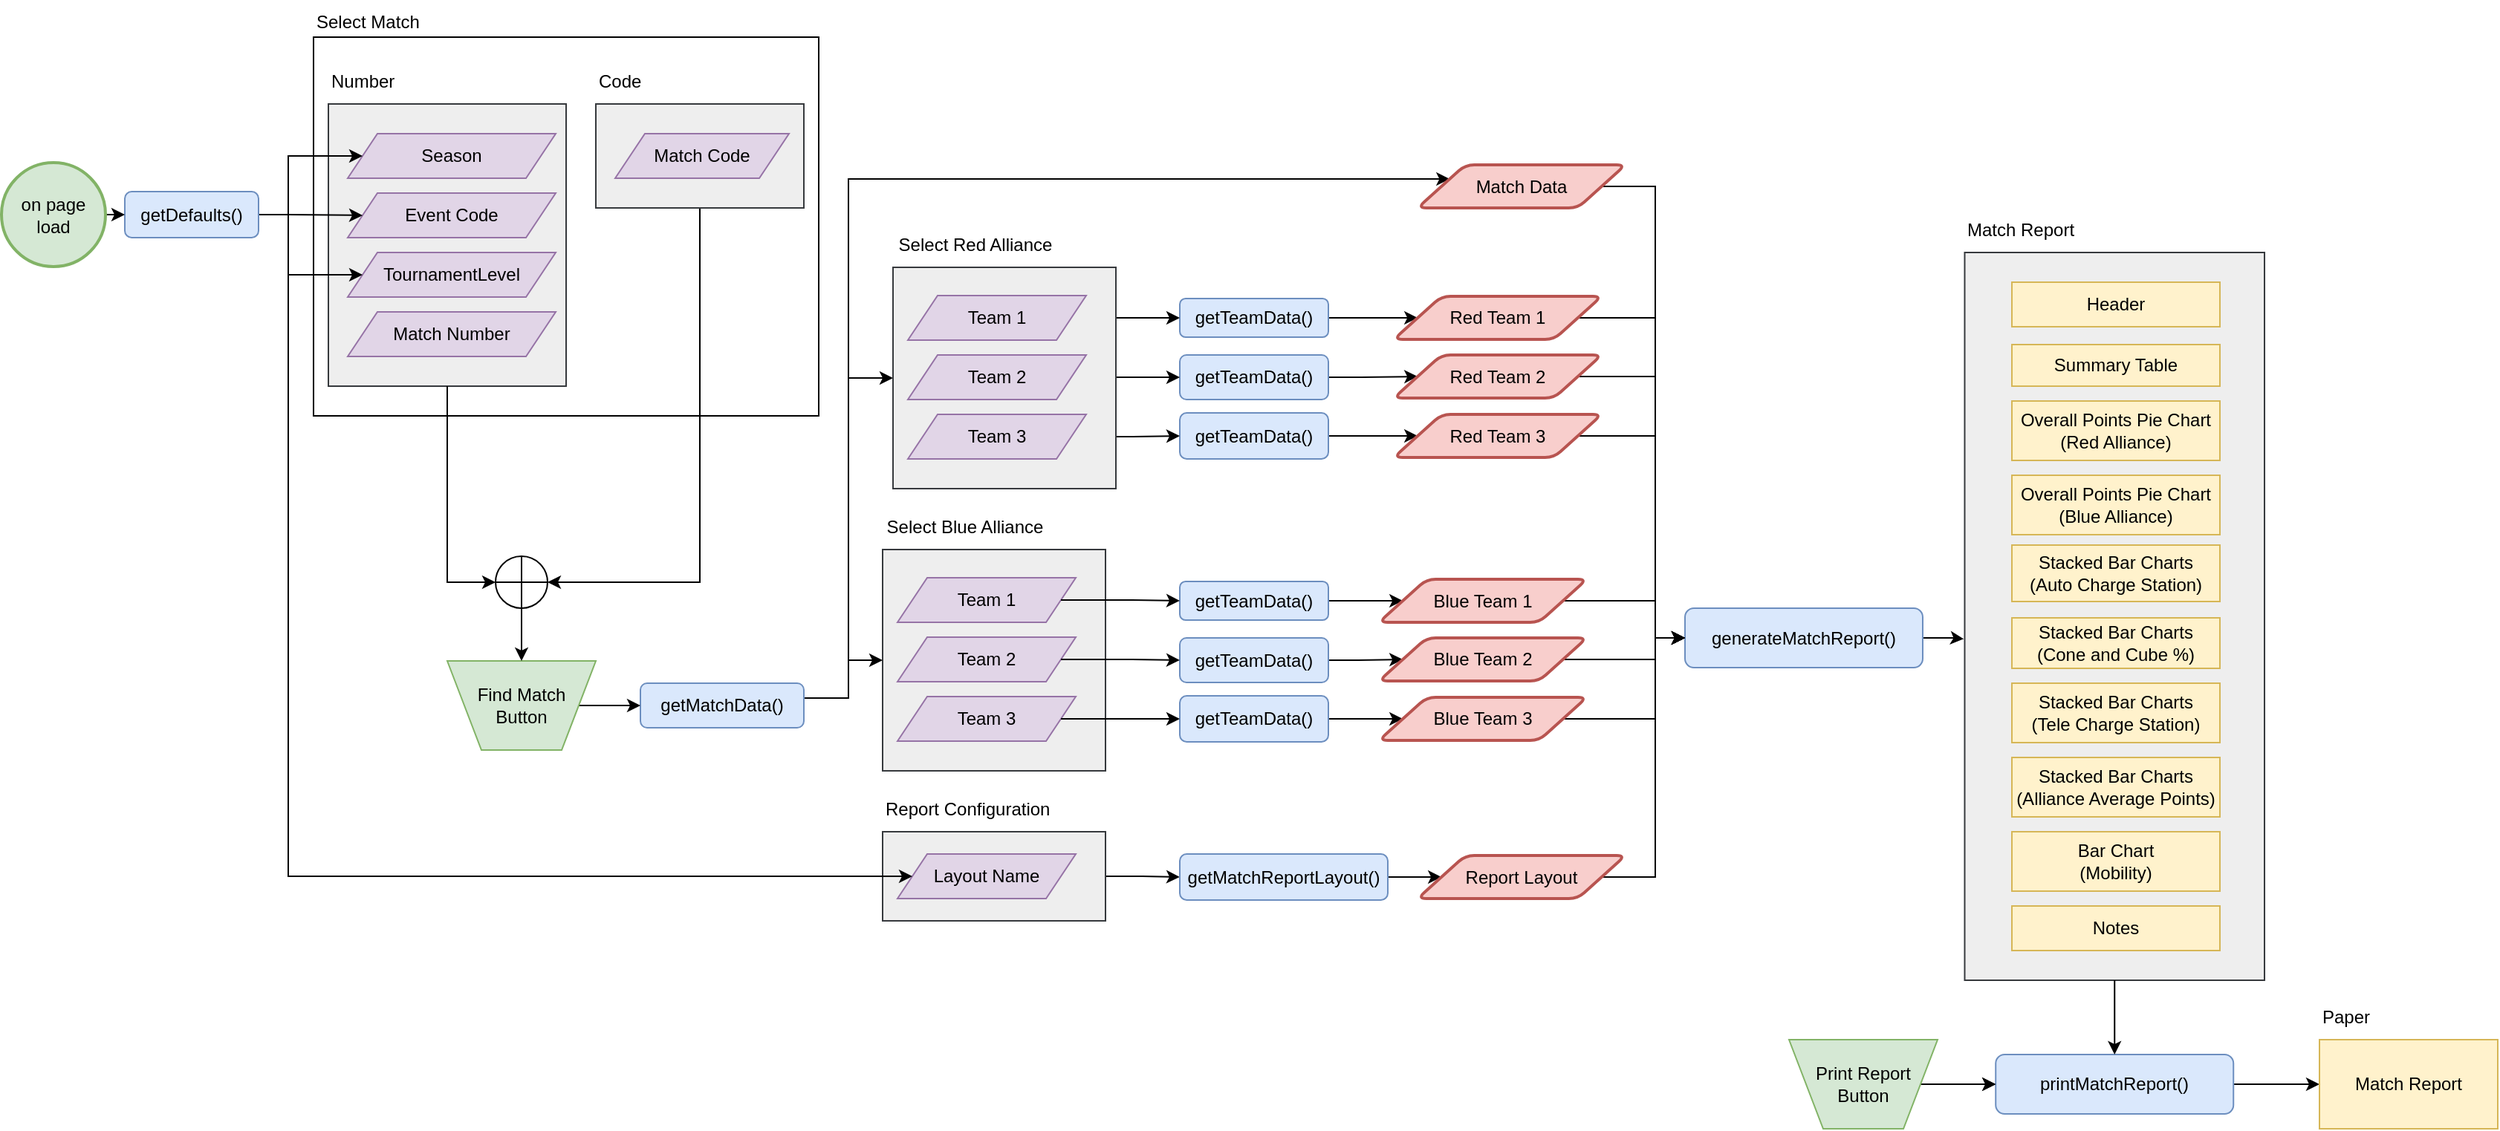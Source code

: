 <mxfile version="22.1.7" type="google">
  <diagram id="Z5OLpLAsLksBXLpLxAP1" name="Page-1">
    <mxGraphModel grid="1" page="1" gridSize="10" guides="1" tooltips="1" connect="1" arrows="1" fold="1" pageScale="1" pageWidth="850" pageHeight="1100" math="0" shadow="0">
      <root>
        <mxCell id="0" />
        <mxCell id="1" parent="0" />
        <mxCell id="R0Q2l2MmQuAHJMRnev2r-56" style="edgeStyle=orthogonalEdgeStyle;rounded=0;orthogonalLoop=1;jettySize=auto;html=1;entryX=-0.003;entryY=0.531;entryDx=0;entryDy=0;entryPerimeter=0;" edge="1" parent="1" source="aFEwpqFZGkhVa3lLTVIJ-1" target="aFEwpqFZGkhVa3lLTVIJ-15">
          <mxGeometry relative="1" as="geometry" />
        </mxCell>
        <mxCell id="aFEwpqFZGkhVa3lLTVIJ-1" value="generateMatchReport()" style="rounded=1;whiteSpace=wrap;html=1;fillColor=#dae8fc;strokeColor=#6c8ebf;" vertex="1" parent="1">
          <mxGeometry x="293" y="499.5" width="160" height="40" as="geometry" />
        </mxCell>
        <mxCell id="R0Q2l2MmQuAHJMRnev2r-148" style="edgeStyle=orthogonalEdgeStyle;rounded=0;orthogonalLoop=1;jettySize=auto;html=1;entryX=0;entryY=0.5;entryDx=0;entryDy=0;" edge="1" parent="1" source="R0Q2l2MmQuAHJMRnev2r-14" target="R0Q2l2MmQuAHJMRnev2r-138">
          <mxGeometry relative="1" as="geometry" />
        </mxCell>
        <mxCell id="R0Q2l2MmQuAHJMRnev2r-14" value="printMatchReport()" style="rounded=1;whiteSpace=wrap;html=1;fillColor=#dae8fc;strokeColor=#6c8ebf;" vertex="1" parent="1">
          <mxGeometry x="502.12" y="800" width="160" height="40" as="geometry" />
        </mxCell>
        <mxCell id="R0Q2l2MmQuAHJMRnev2r-55" value="" style="group;rotation=90;" connectable="0" vertex="1" parent="1">
          <mxGeometry x="308" y="180" width="210" height="520" as="geometry" />
        </mxCell>
        <mxCell id="aFEwpqFZGkhVa3lLTVIJ-15" value="" style="rounded=0;whiteSpace=wrap;html=1;fillColor=#eeeeee;strokeColor=#36393d;" vertex="1" parent="R0Q2l2MmQuAHJMRnev2r-55">
          <mxGeometry x="173.24" y="80" width="201.77" height="490" as="geometry" />
        </mxCell>
        <mxCell id="aFEwpqFZGkhVa3lLTVIJ-5" value="Overall Points Pie Chart&lt;br&gt;(Red Alliance)" style="rounded=0;whiteSpace=wrap;html=1;fillColor=#fff2cc;strokeColor=#d6b656;" vertex="1" parent="R0Q2l2MmQuAHJMRnev2r-55">
          <mxGeometry x="205.01" y="180" width="140" height="40" as="geometry" />
        </mxCell>
        <mxCell id="R0Q2l2MmQuAHJMRnev2r-11" value="Header" style="rounded=0;whiteSpace=wrap;html=1;fillColor=#fff2cc;strokeColor=#d6b656;" vertex="1" parent="R0Q2l2MmQuAHJMRnev2r-55">
          <mxGeometry x="205.01" y="100" width="140" height="30" as="geometry" />
        </mxCell>
        <mxCell id="R0Q2l2MmQuAHJMRnev2r-1" value="Match Report" style="text;html=1;align=left;verticalAlign=middle;resizable=0;points=[];autosize=1;strokeColor=none;fillColor=none;" vertex="1" parent="R0Q2l2MmQuAHJMRnev2r-55">
          <mxGeometry x="173.24" y="50" width="100" height="30" as="geometry" />
        </mxCell>
        <mxCell id="R0Q2l2MmQuAHJMRnev2r-50" value="Overall Points Pie Chart&lt;br&gt;(Blue Alliance)" style="rounded=0;whiteSpace=wrap;html=1;fillColor=#fff2cc;strokeColor=#d6b656;" vertex="1" parent="R0Q2l2MmQuAHJMRnev2r-55">
          <mxGeometry x="205.01" y="230" width="140" height="40" as="geometry" />
        </mxCell>
        <mxCell id="R0Q2l2MmQuAHJMRnev2r-13" value="Notes" style="rounded=0;whiteSpace=wrap;html=1;fillColor=#fff2cc;strokeColor=#d6b656;" vertex="1" parent="R0Q2l2MmQuAHJMRnev2r-55">
          <mxGeometry x="205.01" y="520" width="140" height="30" as="geometry" />
        </mxCell>
        <mxCell id="aFEwpqFZGkhVa3lLTVIJ-6" value="Bar Chart&lt;br&gt;(Mobility)" style="rounded=0;whiteSpace=wrap;html=1;fillColor=#fff2cc;strokeColor=#d6b656;" vertex="1" parent="R0Q2l2MmQuAHJMRnev2r-55">
          <mxGeometry x="205.01" y="470" width="140" height="40" as="geometry" />
        </mxCell>
        <mxCell id="R0Q2l2MmQuAHJMRnev2r-12" value="Stacked Bar Charts&lt;br&gt;(Auto Charge Station)" style="rounded=0;whiteSpace=wrap;html=1;fillColor=#fff2cc;strokeColor=#d6b656;" vertex="1" parent="R0Q2l2MmQuAHJMRnev2r-55">
          <mxGeometry x="205.01" y="277" width="140" height="38" as="geometry" />
        </mxCell>
        <mxCell id="R0Q2l2MmQuAHJMRnev2r-51" value="Stacked Bar Charts&lt;br&gt;(Tele Charge Station)" style="rounded=0;whiteSpace=wrap;html=1;fillColor=#fff2cc;strokeColor=#d6b656;" vertex="1" parent="R0Q2l2MmQuAHJMRnev2r-55">
          <mxGeometry x="205.01" y="370" width="140" height="40" as="geometry" />
        </mxCell>
        <mxCell id="R0Q2l2MmQuAHJMRnev2r-52" value="Stacked Bar Charts&lt;br&gt;(Cone and Cube %)" style="rounded=0;whiteSpace=wrap;html=1;fillColor=#fff2cc;strokeColor=#d6b656;" vertex="1" parent="R0Q2l2MmQuAHJMRnev2r-55">
          <mxGeometry x="205.01" y="326" width="140" height="34" as="geometry" />
        </mxCell>
        <mxCell id="R0Q2l2MmQuAHJMRnev2r-53" value="Stacked Bar Charts&lt;br&gt;(Alliance Average Points)" style="rounded=0;whiteSpace=wrap;html=1;fillColor=#fff2cc;strokeColor=#d6b656;" vertex="1" parent="R0Q2l2MmQuAHJMRnev2r-55">
          <mxGeometry x="205.01" y="420" width="140" height="40" as="geometry" />
        </mxCell>
        <mxCell id="aFEwpqFZGkhVa3lLTVIJ-4" value="Summary Table" style="rounded=0;whiteSpace=wrap;html=1;fillColor=#fff2cc;strokeColor=#d6b656;" vertex="1" parent="R0Q2l2MmQuAHJMRnev2r-55">
          <mxGeometry x="205.01" y="142" width="140" height="28" as="geometry" />
        </mxCell>
        <mxCell id="R0Q2l2MmQuAHJMRnev2r-58" style="edgeStyle=orthogonalEdgeStyle;rounded=0;orthogonalLoop=1;jettySize=auto;html=1;exitX=1;exitY=0.5;exitDx=0;exitDy=0;entryX=0;entryY=0.5;entryDx=0;entryDy=0;" edge="1" parent="1" target="R0Q2l2MmQuAHJMRnev2r-14">
          <mxGeometry relative="1" as="geometry">
            <mxPoint x="473" y="820" as="sourcePoint" />
          </mxGeometry>
        </mxCell>
        <mxCell id="R0Q2l2MmQuAHJMRnev2r-68" value="" style="group" connectable="0" vertex="1" parent="1">
          <mxGeometry x="-257" y="430" width="160" height="179" as="geometry" />
        </mxCell>
        <mxCell id="R0Q2l2MmQuAHJMRnev2r-69" value="" style="rounded=0;whiteSpace=wrap;html=1;fillColor=#eeeeee;strokeColor=#36393d;" vertex="1" parent="R0Q2l2MmQuAHJMRnev2r-68">
          <mxGeometry x="10" y="30" width="150" height="149" as="geometry" />
        </mxCell>
        <mxCell id="R0Q2l2MmQuAHJMRnev2r-70" value="Select Blue Alliance" style="text;html=1;align=center;verticalAlign=middle;resizable=0;points=[];autosize=1;strokeColor=none;fillColor=none;" vertex="1" parent="R0Q2l2MmQuAHJMRnev2r-68">
          <mxGeometry width="130" height="30" as="geometry" />
        </mxCell>
        <mxCell id="R0Q2l2MmQuAHJMRnev2r-71" value="Team 1" style="shape=parallelogram;perimeter=parallelogramPerimeter;whiteSpace=wrap;html=1;fixedSize=1;rounded=0;fillColor=#e1d5e7;strokeColor=#9673a6;" vertex="1" parent="R0Q2l2MmQuAHJMRnev2r-68">
          <mxGeometry x="20" y="49" width="120" height="30" as="geometry" />
        </mxCell>
        <mxCell id="R0Q2l2MmQuAHJMRnev2r-72" value="Team 2" style="shape=parallelogram;perimeter=parallelogramPerimeter;whiteSpace=wrap;html=1;fixedSize=1;rounded=0;fillColor=#e1d5e7;strokeColor=#9673a6;" vertex="1" parent="R0Q2l2MmQuAHJMRnev2r-68">
          <mxGeometry x="20" y="89" width="120" height="30" as="geometry" />
        </mxCell>
        <mxCell id="R0Q2l2MmQuAHJMRnev2r-73" value="Team 3" style="shape=parallelogram;perimeter=parallelogramPerimeter;whiteSpace=wrap;html=1;fixedSize=1;rounded=0;fillColor=#e1d5e7;strokeColor=#9673a6;" vertex="1" parent="R0Q2l2MmQuAHJMRnev2r-68">
          <mxGeometry x="20" y="129" width="120" height="30" as="geometry" />
        </mxCell>
        <mxCell id="R0Q2l2MmQuAHJMRnev2r-74" value="" style="group" connectable="0" vertex="1" parent="1">
          <mxGeometry x="-620" y="130" width="330" height="240" as="geometry" />
        </mxCell>
        <mxCell id="AUv9VytxsGVCr7RqKR6N-3" value="" style="rounded=0;whiteSpace=wrap;html=1;" vertex="1" parent="R0Q2l2MmQuAHJMRnev2r-74">
          <mxGeometry x="-10" y="-15" width="340" height="255" as="geometry" />
        </mxCell>
        <mxCell id="R0Q2l2MmQuAHJMRnev2r-19" value="" style="rounded=0;whiteSpace=wrap;html=1;fillColor=#eeeeee;strokeColor=#36393d;" vertex="1" parent="R0Q2l2MmQuAHJMRnev2r-74">
          <mxGeometry y="30" width="160" height="190" as="geometry" />
        </mxCell>
        <mxCell id="R0Q2l2MmQuAHJMRnev2r-10" value="Match Number" style="shape=parallelogram;perimeter=parallelogramPerimeter;whiteSpace=wrap;html=1;fixedSize=1;rounded=0;fillColor=#e1d5e7;strokeColor=#9673a6;" vertex="1" parent="R0Q2l2MmQuAHJMRnev2r-74">
          <mxGeometry x="13" y="170" width="140" height="30" as="geometry" />
        </mxCell>
        <mxCell id="R0Q2l2MmQuAHJMRnev2r-16" value="Season" style="shape=parallelogram;perimeter=parallelogramPerimeter;whiteSpace=wrap;html=1;fixedSize=1;rounded=0;fillColor=#e1d5e7;strokeColor=#9673a6;" vertex="1" parent="R0Q2l2MmQuAHJMRnev2r-74">
          <mxGeometry x="13" y="50" width="140" height="30" as="geometry" />
        </mxCell>
        <mxCell id="R0Q2l2MmQuAHJMRnev2r-17" value="Event Code" style="shape=parallelogram;perimeter=parallelogramPerimeter;whiteSpace=wrap;html=1;fixedSize=1;rounded=0;fillColor=#e1d5e7;strokeColor=#9673a6;" vertex="1" parent="R0Q2l2MmQuAHJMRnev2r-74">
          <mxGeometry x="13" y="90" width="140" height="30" as="geometry" />
        </mxCell>
        <mxCell id="R0Q2l2MmQuAHJMRnev2r-18" value="TournamentLevel" style="shape=parallelogram;perimeter=parallelogramPerimeter;whiteSpace=wrap;html=1;fixedSize=1;rounded=0;fillColor=#e1d5e7;strokeColor=#9673a6;" vertex="1" parent="R0Q2l2MmQuAHJMRnev2r-74">
          <mxGeometry x="13" y="130" width="140" height="30" as="geometry" />
        </mxCell>
        <mxCell id="R0Q2l2MmQuAHJMRnev2r-20" value="Number" style="text;html=1;align=left;verticalAlign=middle;resizable=0;points=[];autosize=1;strokeColor=none;fillColor=none;" vertex="1" parent="R0Q2l2MmQuAHJMRnev2r-74">
          <mxGeometry width="70" height="30" as="geometry" />
        </mxCell>
        <mxCell id="R0Q2l2MmQuAHJMRnev2r-153" style="edgeStyle=orthogonalEdgeStyle;rounded=0;orthogonalLoop=1;jettySize=auto;html=1;exitX=1;exitY=0.5;exitDx=0;exitDy=0;entryX=0;entryY=0.5;entryDx=0;entryDy=0;" edge="1" parent="1" source="R0Q2l2MmQuAHJMRnev2r-75" target="R0Q2l2MmQuAHJMRnev2r-132">
          <mxGeometry relative="1" as="geometry" />
        </mxCell>
        <mxCell id="R0Q2l2MmQuAHJMRnev2r-75" value="" style="rounded=0;whiteSpace=wrap;html=1;fillColor=#eeeeee;strokeColor=#36393d;" vertex="1" parent="1">
          <mxGeometry x="-247" y="650" width="150" height="60" as="geometry" />
        </mxCell>
        <mxCell id="R0Q2l2MmQuAHJMRnev2r-76" value="Report Configuration" style="text;html=1;align=left;verticalAlign=middle;resizable=0;points=[];autosize=1;strokeColor=none;fillColor=none;" vertex="1" parent="1">
          <mxGeometry x="-247" y="620" width="130" height="30" as="geometry" />
        </mxCell>
        <mxCell id="R0Q2l2MmQuAHJMRnev2r-103" style="edgeStyle=orthogonalEdgeStyle;rounded=0;orthogonalLoop=1;jettySize=auto;html=1;exitX=1;exitY=0.5;exitDx=0;exitDy=0;entryX=0;entryY=0.5;entryDx=0;entryDy=0;" edge="1" parent="1" source="R0Q2l2MmQuAHJMRnev2r-77" target="R0Q2l2MmQuAHJMRnev2r-22">
          <mxGeometry relative="1" as="geometry">
            <Array as="points">
              <mxPoint x="-317" y="560" />
              <mxPoint x="-270" y="560" />
              <mxPoint x="-270" y="344" />
            </Array>
          </mxGeometry>
        </mxCell>
        <mxCell id="R0Q2l2MmQuAHJMRnev2r-104" style="edgeStyle=orthogonalEdgeStyle;rounded=0;orthogonalLoop=1;jettySize=auto;html=1;exitX=1;exitY=0.5;exitDx=0;exitDy=0;entryX=0;entryY=0.5;entryDx=0;entryDy=0;" edge="1" parent="1" source="R0Q2l2MmQuAHJMRnev2r-77" target="R0Q2l2MmQuAHJMRnev2r-69">
          <mxGeometry relative="1" as="geometry">
            <Array as="points">
              <mxPoint x="-315" y="560" />
              <mxPoint x="-270" y="560" />
              <mxPoint x="-270" y="534" />
            </Array>
          </mxGeometry>
        </mxCell>
        <mxCell id="R0Q2l2MmQuAHJMRnev2r-162" style="edgeStyle=orthogonalEdgeStyle;rounded=0;orthogonalLoop=1;jettySize=auto;html=1;exitX=1;exitY=0.5;exitDx=0;exitDy=0;entryX=0;entryY=0.25;entryDx=0;entryDy=0;" edge="1" parent="1" source="R0Q2l2MmQuAHJMRnev2r-77" target="R0Q2l2MmQuAHJMRnev2r-149">
          <mxGeometry relative="1" as="geometry">
            <Array as="points">
              <mxPoint x="-317" y="560" />
              <mxPoint x="-270" y="560" />
              <mxPoint x="-270" y="210" />
            </Array>
          </mxGeometry>
        </mxCell>
        <mxCell id="R0Q2l2MmQuAHJMRnev2r-77" value="getMatchData()" style="rounded=1;whiteSpace=wrap;html=1;fillColor=#dae8fc;strokeColor=#6c8ebf;" vertex="1" parent="1">
          <mxGeometry x="-410" y="550" width="110" height="30" as="geometry" />
        </mxCell>
        <mxCell id="R0Q2l2MmQuAHJMRnev2r-107" style="edgeStyle=orthogonalEdgeStyle;rounded=0;orthogonalLoop=1;jettySize=auto;html=1;exitX=1;exitY=0.5;exitDx=0;exitDy=0;entryX=0;entryY=0.5;entryDx=0;entryDy=0;" edge="1" parent="1" source="R0Q2l2MmQuAHJMRnev2r-83" target="R0Q2l2MmQuAHJMRnev2r-105">
          <mxGeometry relative="1" as="geometry" />
        </mxCell>
        <mxCell id="R0Q2l2MmQuAHJMRnev2r-83" value="getTeamData()" style="rounded=1;whiteSpace=wrap;html=1;fillColor=#dae8fc;strokeColor=#6c8ebf;" vertex="1" parent="1">
          <mxGeometry x="-47" y="291" width="100" height="26" as="geometry" />
        </mxCell>
        <mxCell id="R0Q2l2MmQuAHJMRnev2r-108" style="edgeStyle=orthogonalEdgeStyle;rounded=0;orthogonalLoop=1;jettySize=auto;html=1;exitX=1;exitY=0.5;exitDx=0;exitDy=0;entryX=0;entryY=0.5;entryDx=0;entryDy=0;" edge="1" parent="1" source="R0Q2l2MmQuAHJMRnev2r-86" target="R0Q2l2MmQuAHJMRnev2r-106">
          <mxGeometry relative="1" as="geometry" />
        </mxCell>
        <mxCell id="R0Q2l2MmQuAHJMRnev2r-86" value="getTeamData()" style="rounded=1;whiteSpace=wrap;html=1;fillColor=#dae8fc;strokeColor=#6c8ebf;" vertex="1" parent="1">
          <mxGeometry x="-47" y="329" width="100" height="30" as="geometry" />
        </mxCell>
        <mxCell id="R0Q2l2MmQuAHJMRnev2r-110" style="edgeStyle=orthogonalEdgeStyle;rounded=0;orthogonalLoop=1;jettySize=auto;html=1;exitX=1;exitY=0.5;exitDx=0;exitDy=0;entryX=0;entryY=0.5;entryDx=0;entryDy=0;" edge="1" parent="1" source="R0Q2l2MmQuAHJMRnev2r-87" target="R0Q2l2MmQuAHJMRnev2r-109">
          <mxGeometry relative="1" as="geometry" />
        </mxCell>
        <mxCell id="R0Q2l2MmQuAHJMRnev2r-87" value="getTeamData()" style="rounded=1;whiteSpace=wrap;html=1;fillColor=#dae8fc;strokeColor=#6c8ebf;" vertex="1" parent="1">
          <mxGeometry x="-47" y="368" width="100" height="31" as="geometry" />
        </mxCell>
        <mxCell id="R0Q2l2MmQuAHJMRnev2r-91" style="edgeStyle=orthogonalEdgeStyle;rounded=0;orthogonalLoop=1;jettySize=auto;html=1;exitX=1;exitY=0.5;exitDx=0;exitDy=0;entryX=0;entryY=0.5;entryDx=0;entryDy=0;" edge="1" parent="1" source="R0Q2l2MmQuAHJMRnev2r-64" target="R0Q2l2MmQuAHJMRnev2r-83">
          <mxGeometry relative="1" as="geometry" />
        </mxCell>
        <mxCell id="R0Q2l2MmQuAHJMRnev2r-92" style="edgeStyle=orthogonalEdgeStyle;rounded=0;orthogonalLoop=1;jettySize=auto;html=1;exitX=1;exitY=0.5;exitDx=0;exitDy=0;entryX=0;entryY=0.5;entryDx=0;entryDy=0;" edge="1" parent="1" source="R0Q2l2MmQuAHJMRnev2r-65" target="R0Q2l2MmQuAHJMRnev2r-86">
          <mxGeometry relative="1" as="geometry" />
        </mxCell>
        <mxCell id="R0Q2l2MmQuAHJMRnev2r-93" style="edgeStyle=orthogonalEdgeStyle;rounded=0;orthogonalLoop=1;jettySize=auto;html=1;exitX=1;exitY=0.5;exitDx=0;exitDy=0;entryX=0;entryY=0.5;entryDx=0;entryDy=0;" edge="1" parent="1" source="R0Q2l2MmQuAHJMRnev2r-66" target="R0Q2l2MmQuAHJMRnev2r-87">
          <mxGeometry relative="1" as="geometry" />
        </mxCell>
        <mxCell id="R0Q2l2MmQuAHJMRnev2r-94" style="edgeStyle=orthogonalEdgeStyle;rounded=0;orthogonalLoop=1;jettySize=auto;html=1;exitX=0.5;exitY=1;exitDx=0;exitDy=0;entryX=0.5;entryY=0;entryDx=0;entryDy=0;" edge="1" parent="1" source="aFEwpqFZGkhVa3lLTVIJ-15" target="R0Q2l2MmQuAHJMRnev2r-14">
          <mxGeometry relative="1" as="geometry" />
        </mxCell>
        <mxCell id="R0Q2l2MmQuAHJMRnev2r-96" value="" style="edgeStyle=orthogonalEdgeStyle;rounded=0;orthogonalLoop=1;jettySize=auto;html=1;" edge="1" parent="1" source="R0Q2l2MmQuAHJMRnev2r-95" target="R0Q2l2MmQuAHJMRnev2r-14">
          <mxGeometry relative="1" as="geometry" />
        </mxCell>
        <mxCell id="R0Q2l2MmQuAHJMRnev2r-95" value="Print Report&lt;br&gt;Button" style="verticalLabelPosition=middle;verticalAlign=middle;html=1;shape=trapezoid;perimeter=trapezoidPerimeter;whiteSpace=wrap;size=0.23;arcSize=10;flipV=1;labelPosition=center;align=center;fillColor=#d5e8d4;strokeColor=#82b366;" vertex="1" parent="1">
          <mxGeometry x="363" y="790" width="100" height="60" as="geometry" />
        </mxCell>
        <mxCell id="R0Q2l2MmQuAHJMRnev2r-101" style="edgeStyle=orthogonalEdgeStyle;rounded=0;orthogonalLoop=1;jettySize=auto;html=1;exitX=1;exitY=0.5;exitDx=0;exitDy=0;" edge="1" parent="1" source="R0Q2l2MmQuAHJMRnev2r-100" target="R0Q2l2MmQuAHJMRnev2r-77">
          <mxGeometry relative="1" as="geometry" />
        </mxCell>
        <mxCell id="R0Q2l2MmQuAHJMRnev2r-100" value="Find Match&lt;br&gt;Button" style="verticalLabelPosition=middle;verticalAlign=middle;html=1;shape=trapezoid;perimeter=trapezoidPerimeter;whiteSpace=wrap;size=0.23;arcSize=10;flipV=1;labelPosition=center;align=center;fillColor=#d5e8d4;strokeColor=#82b366;" vertex="1" parent="1">
          <mxGeometry x="-540" y="535" width="100" height="60" as="geometry" />
        </mxCell>
        <mxCell id="R0Q2l2MmQuAHJMRnev2r-111" style="edgeStyle=orthogonalEdgeStyle;rounded=0;orthogonalLoop=1;jettySize=auto;html=1;exitX=1;exitY=0.5;exitDx=0;exitDy=0;entryX=0;entryY=0.5;entryDx=0;entryDy=0;" edge="1" parent="1" source="R0Q2l2MmQuAHJMRnev2r-105" target="aFEwpqFZGkhVa3lLTVIJ-1">
          <mxGeometry relative="1" as="geometry">
            <Array as="points">
              <mxPoint x="273" y="304" />
              <mxPoint x="273" y="520" />
            </Array>
          </mxGeometry>
        </mxCell>
        <mxCell id="R0Q2l2MmQuAHJMRnev2r-105" value="Red Team 1" style="shape=parallelogram;html=1;strokeWidth=2;perimeter=parallelogramPerimeter;whiteSpace=wrap;rounded=1;arcSize=12;size=0.23;fillColor=#f8cecc;strokeColor=#b85450;" vertex="1" parent="1">
          <mxGeometry x="97" y="289.5" width="140" height="29" as="geometry" />
        </mxCell>
        <mxCell id="R0Q2l2MmQuAHJMRnev2r-112" style="edgeStyle=orthogonalEdgeStyle;rounded=0;orthogonalLoop=1;jettySize=auto;html=1;exitX=1;exitY=0.5;exitDx=0;exitDy=0;entryX=0;entryY=0.5;entryDx=0;entryDy=0;" edge="1" parent="1" source="R0Q2l2MmQuAHJMRnev2r-106" target="aFEwpqFZGkhVa3lLTVIJ-1">
          <mxGeometry relative="1" as="geometry">
            <Array as="points">
              <mxPoint x="273" y="344" />
              <mxPoint x="273" y="520" />
            </Array>
          </mxGeometry>
        </mxCell>
        <mxCell id="R0Q2l2MmQuAHJMRnev2r-106" value="Red Team 2" style="shape=parallelogram;html=1;strokeWidth=2;perimeter=parallelogramPerimeter;whiteSpace=wrap;rounded=1;arcSize=12;size=0.23;fillColor=#f8cecc;strokeColor=#b85450;" vertex="1" parent="1">
          <mxGeometry x="97" y="329" width="140" height="29" as="geometry" />
        </mxCell>
        <mxCell id="R0Q2l2MmQuAHJMRnev2r-113" style="edgeStyle=orthogonalEdgeStyle;rounded=0;orthogonalLoop=1;jettySize=auto;html=1;exitX=1;exitY=0.5;exitDx=0;exitDy=0;entryX=0;entryY=0.5;entryDx=0;entryDy=0;" edge="1" parent="1" source="R0Q2l2MmQuAHJMRnev2r-109" target="aFEwpqFZGkhVa3lLTVIJ-1">
          <mxGeometry relative="1" as="geometry">
            <Array as="points">
              <mxPoint x="273" y="384" />
              <mxPoint x="273" y="520" />
            </Array>
          </mxGeometry>
        </mxCell>
        <mxCell id="R0Q2l2MmQuAHJMRnev2r-109" value="Red Team 3" style="shape=parallelogram;html=1;strokeWidth=2;perimeter=parallelogramPerimeter;whiteSpace=wrap;rounded=1;arcSize=12;size=0.23;fillColor=#f8cecc;strokeColor=#b85450;" vertex="1" parent="1">
          <mxGeometry x="97" y="369" width="140" height="29" as="geometry" />
        </mxCell>
        <mxCell id="R0Q2l2MmQuAHJMRnev2r-114" style="edgeStyle=orthogonalEdgeStyle;rounded=0;orthogonalLoop=1;jettySize=auto;html=1;exitX=1;exitY=0.5;exitDx=0;exitDy=0;entryX=0;entryY=0.5;entryDx=0;entryDy=0;" edge="1" parent="1" source="R0Q2l2MmQuAHJMRnev2r-115" target="R0Q2l2MmQuAHJMRnev2r-120">
          <mxGeometry relative="1" as="geometry" />
        </mxCell>
        <mxCell id="R0Q2l2MmQuAHJMRnev2r-115" value="getTeamData()" style="rounded=1;whiteSpace=wrap;html=1;fillColor=#dae8fc;strokeColor=#6c8ebf;" vertex="1" parent="1">
          <mxGeometry x="-47" y="481.5" width="100" height="26" as="geometry" />
        </mxCell>
        <mxCell id="R0Q2l2MmQuAHJMRnev2r-116" style="edgeStyle=orthogonalEdgeStyle;rounded=0;orthogonalLoop=1;jettySize=auto;html=1;exitX=1;exitY=0.5;exitDx=0;exitDy=0;entryX=0;entryY=0.5;entryDx=0;entryDy=0;" edge="1" parent="1" source="R0Q2l2MmQuAHJMRnev2r-117" target="R0Q2l2MmQuAHJMRnev2r-121">
          <mxGeometry relative="1" as="geometry" />
        </mxCell>
        <mxCell id="R0Q2l2MmQuAHJMRnev2r-117" value="getTeamData()" style="rounded=1;whiteSpace=wrap;html=1;fillColor=#dae8fc;strokeColor=#6c8ebf;" vertex="1" parent="1">
          <mxGeometry x="-47" y="519.5" width="100" height="30" as="geometry" />
        </mxCell>
        <mxCell id="R0Q2l2MmQuAHJMRnev2r-118" style="edgeStyle=orthogonalEdgeStyle;rounded=0;orthogonalLoop=1;jettySize=auto;html=1;exitX=1;exitY=0.5;exitDx=0;exitDy=0;entryX=0;entryY=0.5;entryDx=0;entryDy=0;" edge="1" parent="1" source="R0Q2l2MmQuAHJMRnev2r-119" target="R0Q2l2MmQuAHJMRnev2r-122">
          <mxGeometry relative="1" as="geometry" />
        </mxCell>
        <mxCell id="R0Q2l2MmQuAHJMRnev2r-119" value="getTeamData()" style="rounded=1;whiteSpace=wrap;html=1;fillColor=#dae8fc;strokeColor=#6c8ebf;" vertex="1" parent="1">
          <mxGeometry x="-47" y="558.5" width="100" height="31" as="geometry" />
        </mxCell>
        <mxCell id="R0Q2l2MmQuAHJMRnev2r-126" style="edgeStyle=orthogonalEdgeStyle;rounded=0;orthogonalLoop=1;jettySize=auto;html=1;exitX=1;exitY=0.5;exitDx=0;exitDy=0;entryX=0;entryY=0.5;entryDx=0;entryDy=0;" edge="1" parent="1" source="R0Q2l2MmQuAHJMRnev2r-120" target="aFEwpqFZGkhVa3lLTVIJ-1">
          <mxGeometry relative="1" as="geometry">
            <Array as="points">
              <mxPoint x="273" y="495" />
              <mxPoint x="273" y="520" />
            </Array>
          </mxGeometry>
        </mxCell>
        <mxCell id="R0Q2l2MmQuAHJMRnev2r-120" value="Blue Team 1" style="shape=parallelogram;html=1;strokeWidth=2;perimeter=parallelogramPerimeter;whiteSpace=wrap;rounded=1;arcSize=12;size=0.23;fillColor=#f8cecc;strokeColor=#b85450;" vertex="1" parent="1">
          <mxGeometry x="87" y="480" width="140" height="29" as="geometry" />
        </mxCell>
        <mxCell id="R0Q2l2MmQuAHJMRnev2r-127" style="edgeStyle=orthogonalEdgeStyle;rounded=0;orthogonalLoop=1;jettySize=auto;html=1;exitX=1;exitY=0.5;exitDx=0;exitDy=0;entryX=0;entryY=0.5;entryDx=0;entryDy=0;" edge="1" parent="1" source="R0Q2l2MmQuAHJMRnev2r-121" target="aFEwpqFZGkhVa3lLTVIJ-1">
          <mxGeometry relative="1" as="geometry">
            <Array as="points">
              <mxPoint x="273" y="534" />
              <mxPoint x="273" y="520" />
            </Array>
          </mxGeometry>
        </mxCell>
        <mxCell id="R0Q2l2MmQuAHJMRnev2r-121" value="Blue Team 2" style="shape=parallelogram;html=1;strokeWidth=2;perimeter=parallelogramPerimeter;whiteSpace=wrap;rounded=1;arcSize=12;size=0.23;fillColor=#f8cecc;strokeColor=#b85450;" vertex="1" parent="1">
          <mxGeometry x="87" y="519.5" width="140" height="29" as="geometry" />
        </mxCell>
        <mxCell id="R0Q2l2MmQuAHJMRnev2r-128" style="edgeStyle=orthogonalEdgeStyle;rounded=0;orthogonalLoop=1;jettySize=auto;html=1;exitX=1;exitY=0.5;exitDx=0;exitDy=0;entryX=0;entryY=0.5;entryDx=0;entryDy=0;" edge="1" parent="1" source="R0Q2l2MmQuAHJMRnev2r-122" target="aFEwpqFZGkhVa3lLTVIJ-1">
          <mxGeometry relative="1" as="geometry">
            <Array as="points">
              <mxPoint x="273" y="574" />
              <mxPoint x="273" y="520" />
            </Array>
          </mxGeometry>
        </mxCell>
        <mxCell id="R0Q2l2MmQuAHJMRnev2r-122" value="Blue Team 3" style="shape=parallelogram;html=1;strokeWidth=2;perimeter=parallelogramPerimeter;whiteSpace=wrap;rounded=1;arcSize=12;size=0.23;fillColor=#f8cecc;strokeColor=#b85450;" vertex="1" parent="1">
          <mxGeometry x="87" y="559.5" width="140" height="29" as="geometry" />
        </mxCell>
        <mxCell id="R0Q2l2MmQuAHJMRnev2r-123" style="edgeStyle=orthogonalEdgeStyle;rounded=0;orthogonalLoop=1;jettySize=auto;html=1;exitX=1;exitY=0.5;exitDx=0;exitDy=0;entryX=0;entryY=0.5;entryDx=0;entryDy=0;" edge="1" parent="1" source="R0Q2l2MmQuAHJMRnev2r-71" target="R0Q2l2MmQuAHJMRnev2r-115">
          <mxGeometry relative="1" as="geometry" />
        </mxCell>
        <mxCell id="R0Q2l2MmQuAHJMRnev2r-124" style="edgeStyle=orthogonalEdgeStyle;rounded=0;orthogonalLoop=1;jettySize=auto;html=1;exitX=1;exitY=0.5;exitDx=0;exitDy=0;entryX=0;entryY=0.5;entryDx=0;entryDy=0;" edge="1" parent="1" source="R0Q2l2MmQuAHJMRnev2r-72" target="R0Q2l2MmQuAHJMRnev2r-117">
          <mxGeometry relative="1" as="geometry" />
        </mxCell>
        <mxCell id="R0Q2l2MmQuAHJMRnev2r-125" style="edgeStyle=orthogonalEdgeStyle;rounded=0;orthogonalLoop=1;jettySize=auto;html=1;exitX=1;exitY=0.5;exitDx=0;exitDy=0;entryX=0;entryY=0.5;entryDx=0;entryDy=0;" edge="1" parent="1" source="R0Q2l2MmQuAHJMRnev2r-73" target="R0Q2l2MmQuAHJMRnev2r-119">
          <mxGeometry relative="1" as="geometry" />
        </mxCell>
        <mxCell id="R0Q2l2MmQuAHJMRnev2r-130" value="Layout Name" style="shape=parallelogram;perimeter=parallelogramPerimeter;whiteSpace=wrap;html=1;fixedSize=1;fillColor=#e1d5e7;strokeColor=#9673a6;" vertex="1" parent="1">
          <mxGeometry x="-237" y="665" width="120" height="30" as="geometry" />
        </mxCell>
        <mxCell id="R0Q2l2MmQuAHJMRnev2r-135" style="edgeStyle=orthogonalEdgeStyle;rounded=0;orthogonalLoop=1;jettySize=auto;html=1;exitX=1;exitY=0.5;exitDx=0;exitDy=0;entryX=0;entryY=0.5;entryDx=0;entryDy=0;" edge="1" parent="1" source="R0Q2l2MmQuAHJMRnev2r-132" target="R0Q2l2MmQuAHJMRnev2r-133">
          <mxGeometry relative="1" as="geometry" />
        </mxCell>
        <mxCell id="R0Q2l2MmQuAHJMRnev2r-132" value="getMatchReportLayout()" style="rounded=1;whiteSpace=wrap;html=1;fillColor=#dae8fc;strokeColor=#6c8ebf;" vertex="1" parent="1">
          <mxGeometry x="-47" y="665" width="140" height="31" as="geometry" />
        </mxCell>
        <mxCell id="R0Q2l2MmQuAHJMRnev2r-136" style="edgeStyle=orthogonalEdgeStyle;rounded=0;orthogonalLoop=1;jettySize=auto;html=1;exitX=1;exitY=0.5;exitDx=0;exitDy=0;entryX=0;entryY=0.5;entryDx=0;entryDy=0;" edge="1" parent="1" source="R0Q2l2MmQuAHJMRnev2r-133" target="aFEwpqFZGkhVa3lLTVIJ-1">
          <mxGeometry relative="1" as="geometry" />
        </mxCell>
        <mxCell id="R0Q2l2MmQuAHJMRnev2r-133" value="Report Layout" style="shape=parallelogram;html=1;strokeWidth=2;perimeter=parallelogramPerimeter;whiteSpace=wrap;rounded=1;arcSize=12;size=0.23;fillColor=#f8cecc;strokeColor=#b85450;" vertex="1" parent="1">
          <mxGeometry x="113" y="666" width="140" height="29" as="geometry" />
        </mxCell>
        <mxCell id="R0Q2l2MmQuAHJMRnev2r-138" value="Match Report" style="rounded=0;whiteSpace=wrap;html=1;fillColor=#fff2cc;strokeColor=#d6b656;" vertex="1" parent="1">
          <mxGeometry x="720" y="790" width="120" height="60" as="geometry" />
        </mxCell>
        <mxCell id="R0Q2l2MmQuAHJMRnev2r-139" value="Paper" style="text;html=1;align=left;verticalAlign=middle;resizable=0;points=[];autosize=1;strokeColor=none;fillColor=none;" vertex="1" parent="1">
          <mxGeometry x="720" y="760" width="60" height="30" as="geometry" />
        </mxCell>
        <mxCell id="R0Q2l2MmQuAHJMRnev2r-143" style="edgeStyle=orthogonalEdgeStyle;rounded=0;orthogonalLoop=1;jettySize=auto;html=1;exitX=1;exitY=0.5;exitDx=0;exitDy=0;entryX=0;entryY=0.5;entryDx=0;entryDy=0;" edge="1" parent="1" source="R0Q2l2MmQuAHJMRnev2r-142" target="R0Q2l2MmQuAHJMRnev2r-130">
          <mxGeometry relative="1" as="geometry">
            <mxPoint x="-307" y="740" as="targetPoint" />
            <Array as="points">
              <mxPoint x="-647" y="235" />
              <mxPoint x="-647" y="680" />
            </Array>
          </mxGeometry>
        </mxCell>
        <mxCell id="R0Q2l2MmQuAHJMRnev2r-144" style="edgeStyle=orthogonalEdgeStyle;rounded=0;orthogonalLoop=1;jettySize=auto;html=1;exitX=1;exitY=0.5;exitDx=0;exitDy=0;entryX=0;entryY=0.5;entryDx=0;entryDy=0;" edge="1" parent="1" source="R0Q2l2MmQuAHJMRnev2r-142" target="R0Q2l2MmQuAHJMRnev2r-16">
          <mxGeometry relative="1" as="geometry">
            <Array as="points">
              <mxPoint x="-647" y="234" />
              <mxPoint x="-647" y="195" />
            </Array>
          </mxGeometry>
        </mxCell>
        <mxCell id="R0Q2l2MmQuAHJMRnev2r-146" style="edgeStyle=orthogonalEdgeStyle;rounded=0;orthogonalLoop=1;jettySize=auto;html=1;exitX=1;exitY=0.5;exitDx=0;exitDy=0;entryX=0;entryY=0.5;entryDx=0;entryDy=0;" edge="1" parent="1" source="R0Q2l2MmQuAHJMRnev2r-142" target="R0Q2l2MmQuAHJMRnev2r-17">
          <mxGeometry relative="1" as="geometry">
            <Array as="points">
              <mxPoint x="-647" y="234" />
            </Array>
          </mxGeometry>
        </mxCell>
        <mxCell id="R0Q2l2MmQuAHJMRnev2r-147" style="edgeStyle=orthogonalEdgeStyle;rounded=0;orthogonalLoop=1;jettySize=auto;html=1;exitX=1;exitY=0.5;exitDx=0;exitDy=0;entryX=0;entryY=0.5;entryDx=0;entryDy=0;" edge="1" parent="1" source="R0Q2l2MmQuAHJMRnev2r-142" target="R0Q2l2MmQuAHJMRnev2r-18">
          <mxGeometry relative="1" as="geometry">
            <Array as="points">
              <mxPoint x="-647" y="234" />
              <mxPoint x="-647" y="275" />
            </Array>
          </mxGeometry>
        </mxCell>
        <mxCell id="R0Q2l2MmQuAHJMRnev2r-142" value="getDefaults()" style="rounded=1;whiteSpace=wrap;html=1;fillColor=#dae8fc;strokeColor=#6c8ebf;" vertex="1" parent="1">
          <mxGeometry x="-757" y="219" width="90" height="31" as="geometry" />
        </mxCell>
        <mxCell id="R0Q2l2MmQuAHJMRnev2r-150" style="edgeStyle=orthogonalEdgeStyle;rounded=0;orthogonalLoop=1;jettySize=auto;html=1;exitX=1;exitY=0.5;exitDx=0;exitDy=0;entryX=0;entryY=0.5;entryDx=0;entryDy=0;" edge="1" parent="1" source="R0Q2l2MmQuAHJMRnev2r-149" target="aFEwpqFZGkhVa3lLTVIJ-1">
          <mxGeometry relative="1" as="geometry" />
        </mxCell>
        <mxCell id="R0Q2l2MmQuAHJMRnev2r-149" value="Match Data" style="shape=parallelogram;html=1;strokeWidth=2;perimeter=parallelogramPerimeter;whiteSpace=wrap;rounded=1;arcSize=12;size=0.23;fillColor=#f8cecc;strokeColor=#b85450;" vertex="1" parent="1">
          <mxGeometry x="113" y="201" width="140" height="29" as="geometry" />
        </mxCell>
        <mxCell id="R0Q2l2MmQuAHJMRnev2r-167" style="edgeStyle=orthogonalEdgeStyle;rounded=0;orthogonalLoop=1;jettySize=auto;html=1;exitX=0.5;exitY=1;exitDx=0;exitDy=0;entryX=1;entryY=0.5;entryDx=0;entryDy=0;entryPerimeter=0;" edge="1" parent="1" source="R0Q2l2MmQuAHJMRnev2r-155" target="R0Q2l2MmQuAHJMRnev2r-161">
          <mxGeometry relative="1" as="geometry" />
        </mxCell>
        <mxCell id="R0Q2l2MmQuAHJMRnev2r-155" value="" style="rounded=0;whiteSpace=wrap;html=1;fillColor=#eeeeee;strokeColor=#36393d;" vertex="1" parent="1">
          <mxGeometry x="-440" y="160" width="140" height="70" as="geometry" />
        </mxCell>
        <mxCell id="R0Q2l2MmQuAHJMRnev2r-157" value="Match Code" style="shape=parallelogram;perimeter=parallelogramPerimeter;whiteSpace=wrap;html=1;fixedSize=1;rounded=0;fillColor=#e1d5e7;strokeColor=#9673a6;" vertex="1" parent="1">
          <mxGeometry x="-427" y="180" width="117" height="30" as="geometry" />
        </mxCell>
        <mxCell id="R0Q2l2MmQuAHJMRnev2r-160" value="Code" style="text;html=1;align=left;verticalAlign=middle;resizable=0;points=[];autosize=1;strokeColor=none;fillColor=none;" vertex="1" parent="1">
          <mxGeometry x="-440" y="130" width="50" height="30" as="geometry" />
        </mxCell>
        <mxCell id="R0Q2l2MmQuAHJMRnev2r-164" style="edgeStyle=orthogonalEdgeStyle;rounded=0;orthogonalLoop=1;jettySize=auto;html=1;exitX=0.5;exitY=1;exitDx=0;exitDy=0;exitPerimeter=0;" edge="1" parent="1" source="R0Q2l2MmQuAHJMRnev2r-161" target="R0Q2l2MmQuAHJMRnev2r-100">
          <mxGeometry relative="1" as="geometry" />
        </mxCell>
        <mxCell id="R0Q2l2MmQuAHJMRnev2r-161" value="" style="verticalLabelPosition=bottom;verticalAlign=top;html=1;shape=mxgraph.flowchart.summing_function;" vertex="1" parent="1">
          <mxGeometry x="-507.5" y="464.5" width="35" height="35" as="geometry" />
        </mxCell>
        <mxCell id="R0Q2l2MmQuAHJMRnev2r-166" style="edgeStyle=orthogonalEdgeStyle;rounded=0;orthogonalLoop=1;jettySize=auto;html=1;exitX=0.5;exitY=1;exitDx=0;exitDy=0;entryX=0;entryY=0.5;entryDx=0;entryDy=0;entryPerimeter=0;" edge="1" parent="1" source="R0Q2l2MmQuAHJMRnev2r-19" target="R0Q2l2MmQuAHJMRnev2r-161">
          <mxGeometry relative="1" as="geometry" />
        </mxCell>
        <mxCell id="R0Q2l2MmQuAHJMRnev2r-170" style="edgeStyle=orthogonalEdgeStyle;rounded=0;orthogonalLoop=1;jettySize=auto;html=1;exitX=1;exitY=0.5;exitDx=0;exitDy=0;exitPerimeter=0;entryX=0;entryY=0.5;entryDx=0;entryDy=0;" edge="1" parent="1" source="R0Q2l2MmQuAHJMRnev2r-169" target="R0Q2l2MmQuAHJMRnev2r-142">
          <mxGeometry relative="1" as="geometry" />
        </mxCell>
        <mxCell id="R0Q2l2MmQuAHJMRnev2r-169" value="on page load" style="strokeWidth=2;html=1;shape=mxgraph.flowchart.start_2;whiteSpace=wrap;fillColor=#d5e8d4;strokeColor=#82b366;" vertex="1" parent="1">
          <mxGeometry x="-840" y="199.5" width="70" height="70" as="geometry" />
        </mxCell>
        <mxCell id="R0Q2l2MmQuAHJMRnev2r-67" value="" style="group" connectable="0" vertex="1" parent="1">
          <mxGeometry x="-250" y="240" width="160" height="179" as="geometry" />
        </mxCell>
        <mxCell id="R0Q2l2MmQuAHJMRnev2r-22" value="" style="rounded=0;whiteSpace=wrap;html=1;fillColor=#eeeeee;strokeColor=#36393d;" vertex="1" parent="R0Q2l2MmQuAHJMRnev2r-67">
          <mxGeometry x="10" y="30" width="150" height="149" as="geometry" />
        </mxCell>
        <mxCell id="R0Q2l2MmQuAHJMRnev2r-23" value="Select Red Alliance" style="text;html=1;align=center;verticalAlign=middle;resizable=0;points=[];autosize=1;strokeColor=none;fillColor=none;" vertex="1" parent="R0Q2l2MmQuAHJMRnev2r-67">
          <mxGeometry width="130" height="30" as="geometry" />
        </mxCell>
        <mxCell id="R0Q2l2MmQuAHJMRnev2r-64" value="Team 1" style="shape=parallelogram;perimeter=parallelogramPerimeter;whiteSpace=wrap;html=1;fixedSize=1;rounded=0;fillColor=#e1d5e7;strokeColor=#9673a6;" vertex="1" parent="R0Q2l2MmQuAHJMRnev2r-67">
          <mxGeometry x="20" y="49" width="120" height="30" as="geometry" />
        </mxCell>
        <mxCell id="R0Q2l2MmQuAHJMRnev2r-65" value="Team 2" style="shape=parallelogram;perimeter=parallelogramPerimeter;whiteSpace=wrap;html=1;fixedSize=1;rounded=0;fillColor=#e1d5e7;strokeColor=#9673a6;" vertex="1" parent="R0Q2l2MmQuAHJMRnev2r-67">
          <mxGeometry x="20" y="89" width="120" height="30" as="geometry" />
        </mxCell>
        <mxCell id="R0Q2l2MmQuAHJMRnev2r-66" value="Team 3" style="shape=parallelogram;perimeter=parallelogramPerimeter;whiteSpace=wrap;html=1;fixedSize=1;rounded=0;fillColor=#e1d5e7;strokeColor=#9673a6;" vertex="1" parent="R0Q2l2MmQuAHJMRnev2r-67">
          <mxGeometry x="20" y="129" width="120" height="30" as="geometry" />
        </mxCell>
        <mxCell id="AUv9VytxsGVCr7RqKR6N-5" value="Select Match" style="text;html=1;strokeColor=none;fillColor=none;align=left;verticalAlign=middle;whiteSpace=wrap;rounded=0;" vertex="1" parent="1">
          <mxGeometry x="-630" y="90" width="110" height="30" as="geometry" />
        </mxCell>
      </root>
    </mxGraphModel>
  </diagram>
</mxfile>
